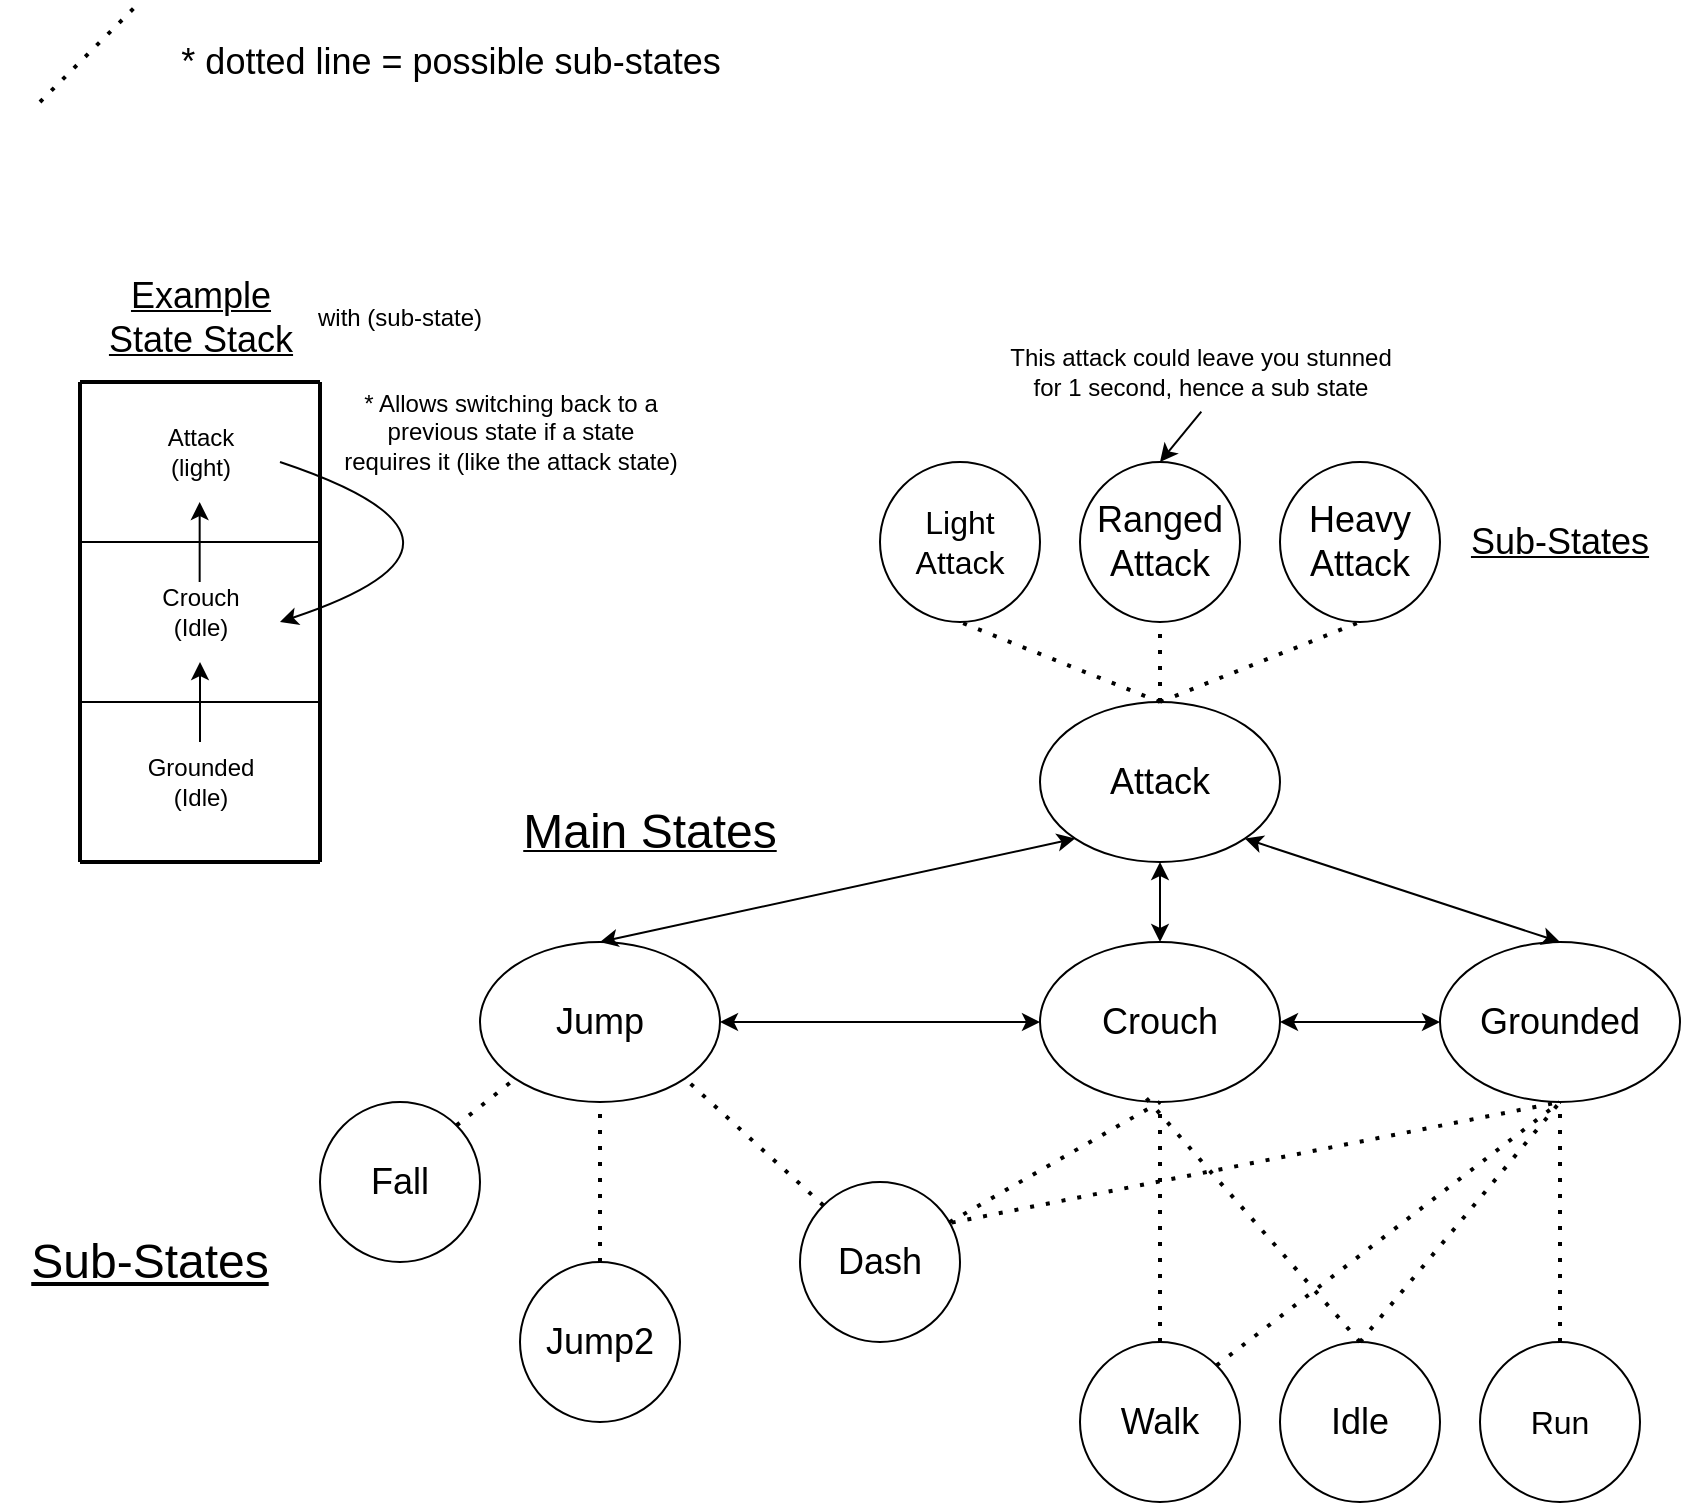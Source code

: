 <mxfile version="22.1.19" type="github">
  <diagram name="Page-1" id="HyB89YEGMgdqJpWn22gh">
    <mxGraphModel dx="1195" dy="662" grid="1" gridSize="10" guides="1" tooltips="1" connect="1" arrows="1" fold="1" page="1" pageScale="1" pageWidth="850" pageHeight="1100" math="0" shadow="0">
      <root>
        <mxCell id="0" />
        <mxCell id="1" parent="0" />
        <mxCell id="dvCwRdVUFwLJAt1pq-4H-1" value="&lt;font style=&quot;font-size: 18px;&quot;&gt;Grounded&lt;/font&gt;" style="ellipse;whiteSpace=wrap;html=1;" parent="1" vertex="1">
          <mxGeometry x="720" y="480" width="120" height="80" as="geometry" />
        </mxCell>
        <mxCell id="dvCwRdVUFwLJAt1pq-4H-2" value="&lt;font style=&quot;font-size: 18px;&quot;&gt;Idle&lt;/font&gt;" style="ellipse;whiteSpace=wrap;html=1;" parent="1" vertex="1">
          <mxGeometry x="640" y="680" width="80" height="80" as="geometry" />
        </mxCell>
        <mxCell id="dvCwRdVUFwLJAt1pq-4H-3" value="&lt;font style=&quot;font-size: 18px;&quot;&gt;Walk&lt;/font&gt;" style="ellipse;whiteSpace=wrap;html=1;" parent="1" vertex="1">
          <mxGeometry x="540" y="680" width="80" height="80" as="geometry" />
        </mxCell>
        <mxCell id="dvCwRdVUFwLJAt1pq-4H-4" value="&lt;font size=&quot;3&quot;&gt;Run&lt;/font&gt;" style="ellipse;whiteSpace=wrap;html=1;" parent="1" vertex="1">
          <mxGeometry x="740" y="680" width="80" height="80" as="geometry" />
        </mxCell>
        <mxCell id="dvCwRdVUFwLJAt1pq-4H-5" value="" style="endArrow=none;dashed=1;html=1;dashPattern=1 3;strokeWidth=2;rounded=0;exitX=1;exitY=0;exitDx=0;exitDy=0;entryX=0.5;entryY=1;entryDx=0;entryDy=0;" parent="1" source="dvCwRdVUFwLJAt1pq-4H-3" target="dvCwRdVUFwLJAt1pq-4H-1" edge="1">
          <mxGeometry width="50" height="50" relative="1" as="geometry">
            <mxPoint x="630" y="600" as="sourcePoint" />
            <mxPoint x="630" y="560" as="targetPoint" />
          </mxGeometry>
        </mxCell>
        <mxCell id="dvCwRdVUFwLJAt1pq-4H-6" value="" style="endArrow=none;dashed=1;html=1;dashPattern=1 3;strokeWidth=2;rounded=0;exitX=0.5;exitY=0;exitDx=0;exitDy=0;entryX=0.5;entryY=1;entryDx=0;entryDy=0;" parent="1" source="dvCwRdVUFwLJAt1pq-4H-2" target="dvCwRdVUFwLJAt1pq-4H-1" edge="1">
          <mxGeometry width="50" height="50" relative="1" as="geometry">
            <mxPoint x="638" y="622" as="sourcePoint" />
            <mxPoint x="688" y="558" as="targetPoint" />
          </mxGeometry>
        </mxCell>
        <mxCell id="dvCwRdVUFwLJAt1pq-4H-7" value="" style="endArrow=none;dashed=1;html=1;dashPattern=1 3;strokeWidth=2;rounded=0;exitX=0.5;exitY=0;exitDx=0;exitDy=0;entryX=0.5;entryY=1;entryDx=0;entryDy=0;" parent="1" source="dvCwRdVUFwLJAt1pq-4H-4" target="dvCwRdVUFwLJAt1pq-4H-1" edge="1">
          <mxGeometry width="50" height="50" relative="1" as="geometry">
            <mxPoint x="648" y="632" as="sourcePoint" />
            <mxPoint x="698" y="568" as="targetPoint" />
          </mxGeometry>
        </mxCell>
        <mxCell id="dvCwRdVUFwLJAt1pq-4H-8" value="&lt;font style=&quot;font-size: 18px;&quot;&gt;Crouch&lt;/font&gt;" style="ellipse;whiteSpace=wrap;html=1;" parent="1" vertex="1">
          <mxGeometry x="520" y="480" width="120" height="80" as="geometry" />
        </mxCell>
        <mxCell id="dvCwRdVUFwLJAt1pq-4H-10" value="" style="endArrow=none;dashed=1;html=1;dashPattern=1 3;strokeWidth=2;rounded=0;exitX=0.5;exitY=0;exitDx=0;exitDy=0;entryX=0.442;entryY=0.975;entryDx=0;entryDy=0;entryPerimeter=0;" parent="1" source="dvCwRdVUFwLJAt1pq-4H-2" target="dvCwRdVUFwLJAt1pq-4H-8" edge="1">
          <mxGeometry width="50" height="50" relative="1" as="geometry">
            <mxPoint x="810" y="650" as="sourcePoint" />
            <mxPoint x="790" y="570" as="targetPoint" />
          </mxGeometry>
        </mxCell>
        <mxCell id="dvCwRdVUFwLJAt1pq-4H-11" value="" style="endArrow=none;dashed=1;html=1;dashPattern=1 3;strokeWidth=2;rounded=0;exitX=0.5;exitY=0;exitDx=0;exitDy=0;" parent="1" source="dvCwRdVUFwLJAt1pq-4H-3" edge="1">
          <mxGeometry width="50" height="50" relative="1" as="geometry">
            <mxPoint x="782" y="662" as="sourcePoint" />
            <mxPoint x="580" y="560" as="targetPoint" />
          </mxGeometry>
        </mxCell>
        <mxCell id="dvCwRdVUFwLJAt1pq-4H-12" value="" style="endArrow=classic;startArrow=classic;html=1;rounded=0;entryX=0;entryY=0.5;entryDx=0;entryDy=0;" parent="1" source="dvCwRdVUFwLJAt1pq-4H-8" target="dvCwRdVUFwLJAt1pq-4H-1" edge="1">
          <mxGeometry width="50" height="50" relative="1" as="geometry">
            <mxPoint x="640" y="570" as="sourcePoint" />
            <mxPoint x="710.711" y="520" as="targetPoint" />
          </mxGeometry>
        </mxCell>
        <mxCell id="dvCwRdVUFwLJAt1pq-4H-13" value="" style="endArrow=none;dashed=1;html=1;dashPattern=1 3;strokeWidth=2;rounded=0;" parent="1" edge="1">
          <mxGeometry width="50" height="50" relative="1" as="geometry">
            <mxPoint x="20" y="60" as="sourcePoint" />
            <mxPoint x="70" y="10" as="targetPoint" />
          </mxGeometry>
        </mxCell>
        <mxCell id="dvCwRdVUFwLJAt1pq-4H-14" value="&lt;font style=&quot;font-size: 18px;&quot;&gt;* dotted line = possible sub-states&lt;/font&gt;" style="text;html=1;align=center;verticalAlign=middle;resizable=0;points=[];autosize=1;strokeColor=none;fillColor=none;" parent="1" vertex="1">
          <mxGeometry x="80" y="20" width="290" height="40" as="geometry" />
        </mxCell>
        <mxCell id="dvCwRdVUFwLJAt1pq-4H-15" value="&lt;font style=&quot;font-size: 18px;&quot;&gt;Jump&lt;/font&gt;" style="ellipse;whiteSpace=wrap;html=1;" parent="1" vertex="1">
          <mxGeometry x="240" y="480" width="120" height="80" as="geometry" />
        </mxCell>
        <mxCell id="dvCwRdVUFwLJAt1pq-4H-16" value="" style="endArrow=classic;startArrow=classic;html=1;rounded=0;exitX=1;exitY=0.5;exitDx=0;exitDy=0;entryX=0;entryY=0.5;entryDx=0;entryDy=0;" parent="1" source="dvCwRdVUFwLJAt1pq-4H-15" target="dvCwRdVUFwLJAt1pq-4H-8" edge="1">
          <mxGeometry width="50" height="50" relative="1" as="geometry">
            <mxPoint x="420" y="550" as="sourcePoint" />
            <mxPoint x="470" y="500" as="targetPoint" />
          </mxGeometry>
        </mxCell>
        <mxCell id="dvCwRdVUFwLJAt1pq-4H-18" value="&lt;font style=&quot;font-size: 18px;&quot;&gt;Fall&lt;/font&gt;" style="ellipse;whiteSpace=wrap;html=1;" parent="1" vertex="1">
          <mxGeometry x="160" y="560" width="80" height="80" as="geometry" />
        </mxCell>
        <mxCell id="dvCwRdVUFwLJAt1pq-4H-19" value="&lt;font style=&quot;font-size: 18px;&quot;&gt;Dash&lt;/font&gt;" style="ellipse;whiteSpace=wrap;html=1;" parent="1" vertex="1">
          <mxGeometry x="400" y="600" width="80" height="80" as="geometry" />
        </mxCell>
        <mxCell id="dvCwRdVUFwLJAt1pq-4H-20" value="&lt;font style=&quot;font-size: 18px;&quot;&gt;Jump2&lt;/font&gt;" style="ellipse;whiteSpace=wrap;html=1;" parent="1" vertex="1">
          <mxGeometry x="260" y="640" width="80" height="80" as="geometry" />
        </mxCell>
        <mxCell id="dvCwRdVUFwLJAt1pq-4H-21" value="" style="endArrow=none;dashed=1;html=1;dashPattern=1 3;strokeWidth=2;rounded=0;exitX=1;exitY=0;exitDx=0;exitDy=0;entryX=0;entryY=1;entryDx=0;entryDy=0;" parent="1" source="dvCwRdVUFwLJAt1pq-4H-18" target="dvCwRdVUFwLJAt1pq-4H-15" edge="1">
          <mxGeometry width="50" height="50" relative="1" as="geometry">
            <mxPoint x="220" y="660" as="sourcePoint" />
            <mxPoint x="240" y="580" as="targetPoint" />
          </mxGeometry>
        </mxCell>
        <mxCell id="dvCwRdVUFwLJAt1pq-4H-22" value="" style="endArrow=none;dashed=1;html=1;dashPattern=1 3;strokeWidth=2;rounded=0;exitX=0.5;exitY=0;exitDx=0;exitDy=0;entryX=0.5;entryY=1;entryDx=0;entryDy=0;" parent="1" source="dvCwRdVUFwLJAt1pq-4H-20" target="dvCwRdVUFwLJAt1pq-4H-15" edge="1">
          <mxGeometry width="50" height="50" relative="1" as="geometry">
            <mxPoint x="198" y="622" as="sourcePoint" />
            <mxPoint x="248" y="568" as="targetPoint" />
            <Array as="points" />
          </mxGeometry>
        </mxCell>
        <mxCell id="dvCwRdVUFwLJAt1pq-4H-23" value="" style="endArrow=none;dashed=1;html=1;dashPattern=1 3;strokeWidth=2;rounded=0;exitX=0;exitY=0;exitDx=0;exitDy=0;entryX=1;entryY=1;entryDx=0;entryDy=0;" parent="1" source="dvCwRdVUFwLJAt1pq-4H-19" target="dvCwRdVUFwLJAt1pq-4H-15" edge="1">
          <mxGeometry width="50" height="50" relative="1" as="geometry">
            <mxPoint x="382" y="622" as="sourcePoint" />
            <mxPoint x="332" y="568" as="targetPoint" />
            <Array as="points" />
          </mxGeometry>
        </mxCell>
        <mxCell id="dvCwRdVUFwLJAt1pq-4H-24" value="&lt;font style=&quot;font-size: 18px;&quot;&gt;Attack&lt;/font&gt;" style="ellipse;whiteSpace=wrap;html=1;" parent="1" vertex="1">
          <mxGeometry x="520" y="360" width="120" height="80" as="geometry" />
        </mxCell>
        <mxCell id="dvCwRdVUFwLJAt1pq-4H-25" value="" style="endArrow=classic;startArrow=classic;html=1;rounded=0;exitX=0;exitY=1;exitDx=0;exitDy=0;entryX=0.5;entryY=0;entryDx=0;entryDy=0;" parent="1" source="dvCwRdVUFwLJAt1pq-4H-24" target="dvCwRdVUFwLJAt1pq-4H-15" edge="1">
          <mxGeometry width="50" height="50" relative="1" as="geometry">
            <mxPoint x="215" y="430" as="sourcePoint" />
            <mxPoint x="395" y="420" as="targetPoint" />
          </mxGeometry>
        </mxCell>
        <mxCell id="dvCwRdVUFwLJAt1pq-4H-26" value="" style="endArrow=classic;startArrow=classic;html=1;rounded=0;exitX=0.5;exitY=1;exitDx=0;exitDy=0;entryX=0.5;entryY=0;entryDx=0;entryDy=0;" parent="1" source="dvCwRdVUFwLJAt1pq-4H-24" target="dvCwRdVUFwLJAt1pq-4H-8" edge="1">
          <mxGeometry width="50" height="50" relative="1" as="geometry">
            <mxPoint x="350" y="540" as="sourcePoint" />
            <mxPoint x="530" y="530" as="targetPoint" />
          </mxGeometry>
        </mxCell>
        <mxCell id="dvCwRdVUFwLJAt1pq-4H-27" value="" style="endArrow=classic;startArrow=classic;html=1;rounded=0;exitX=1;exitY=1;exitDx=0;exitDy=0;entryX=0.5;entryY=0;entryDx=0;entryDy=0;" parent="1" source="dvCwRdVUFwLJAt1pq-4H-24" target="dvCwRdVUFwLJAt1pq-4H-1" edge="1">
          <mxGeometry width="50" height="50" relative="1" as="geometry">
            <mxPoint x="470" y="290" as="sourcePoint" />
            <mxPoint x="590" y="490" as="targetPoint" />
          </mxGeometry>
        </mxCell>
        <mxCell id="dvCwRdVUFwLJAt1pq-4H-31" value="&lt;font style=&quot;font-size: 18px;&quot;&gt;Heavy&lt;br&gt;Attack&lt;/font&gt;" style="ellipse;whiteSpace=wrap;html=1;" parent="1" vertex="1">
          <mxGeometry x="640" y="240" width="80" height="80" as="geometry" />
        </mxCell>
        <mxCell id="dvCwRdVUFwLJAt1pq-4H-34" value="&lt;font size=&quot;3&quot;&gt;Light&lt;br&gt;Attack&lt;br&gt;&lt;/font&gt;" style="ellipse;whiteSpace=wrap;html=1;" parent="1" vertex="1">
          <mxGeometry x="440" y="240" width="80" height="80" as="geometry" />
        </mxCell>
        <mxCell id="dvCwRdVUFwLJAt1pq-4H-40" value="" style="endArrow=none;dashed=1;html=1;dashPattern=1 3;strokeWidth=2;rounded=0;exitX=0.5;exitY=0;exitDx=0;exitDy=0;entryX=0.5;entryY=1;entryDx=0;entryDy=0;" parent="1" target="dvCwRdVUFwLJAt1pq-4H-31" edge="1">
          <mxGeometry width="50" height="50" relative="1" as="geometry">
            <mxPoint x="580" y="360" as="sourcePoint" />
            <mxPoint x="520" y="300" as="targetPoint" />
          </mxGeometry>
        </mxCell>
        <mxCell id="dvCwRdVUFwLJAt1pq-4H-44" value="" style="endArrow=none;dashed=1;html=1;dashPattern=1 3;strokeWidth=2;rounded=0;entryX=0.5;entryY=1;entryDx=0;entryDy=0;" parent="1" edge="1" target="dvCwRdVUFwLJAt1pq-4H-34">
          <mxGeometry width="50" height="50" relative="1" as="geometry">
            <mxPoint x="580" y="360" as="sourcePoint" />
            <mxPoint x="520" y="280" as="targetPoint" />
          </mxGeometry>
        </mxCell>
        <mxCell id="dvCwRdVUFwLJAt1pq-4H-46" value="&lt;u&gt;&lt;font style=&quot;font-size: 24px;&quot;&gt;Main States&lt;br&gt;&lt;/font&gt;&lt;/u&gt;" style="text;html=1;strokeColor=none;fillColor=none;align=center;verticalAlign=middle;whiteSpace=wrap;rounded=0;" parent="1" vertex="1">
          <mxGeometry x="240" y="410" width="170" height="30" as="geometry" />
        </mxCell>
        <mxCell id="dvCwRdVUFwLJAt1pq-4H-47" value="&lt;font style=&quot;font-size: 24px;&quot;&gt;&lt;u&gt;Sub-States&lt;/u&gt;&lt;/font&gt;" style="text;html=1;strokeColor=none;fillColor=none;align=center;verticalAlign=middle;whiteSpace=wrap;rounded=0;" parent="1" vertex="1">
          <mxGeometry y="622.5" width="150" height="35" as="geometry" />
        </mxCell>
        <mxCell id="dvCwRdVUFwLJAt1pq-4H-49" value="&lt;font style=&quot;font-size: 18px;&quot;&gt;&lt;u&gt;Sub-States&lt;/u&gt;&lt;/font&gt;" style="text;html=1;strokeColor=none;fillColor=none;align=center;verticalAlign=middle;whiteSpace=wrap;rounded=0;" parent="1" vertex="1">
          <mxGeometry x="720" y="262.5" width="120" height="35" as="geometry" />
        </mxCell>
        <mxCell id="dvCwRdVUFwLJAt1pq-4H-53" value="" style="endArrow=none;dashed=1;html=1;dashPattern=1 3;strokeWidth=2;rounded=0;entryX=0.5;entryY=1;entryDx=0;entryDy=0;" parent="1" source="dvCwRdVUFwLJAt1pq-4H-19" target="dvCwRdVUFwLJAt1pq-4H-8" edge="1">
          <mxGeometry width="50" height="50" relative="1" as="geometry">
            <mxPoint x="570" y="690" as="sourcePoint" />
            <mxPoint x="590" y="570" as="targetPoint" />
          </mxGeometry>
        </mxCell>
        <mxCell id="dvCwRdVUFwLJAt1pq-4H-54" value="" style="endArrow=none;dashed=1;html=1;dashPattern=1 3;strokeWidth=2;rounded=0;exitX=0.948;exitY=0.254;exitDx=0;exitDy=0;entryX=0.5;entryY=1;entryDx=0;entryDy=0;exitPerimeter=0;" parent="1" source="dvCwRdVUFwLJAt1pq-4H-19" target="dvCwRdVUFwLJAt1pq-4H-1" edge="1">
          <mxGeometry width="50" height="50" relative="1" as="geometry">
            <mxPoint x="478" y="622" as="sourcePoint" />
            <mxPoint x="780" y="560" as="targetPoint" />
          </mxGeometry>
        </mxCell>
        <mxCell id="zVjeA3QN7Vq7NyugFrP3-2" value="This attack could leave you stunned&lt;br&gt; for 1 second, hence a sub state" style="text;html=1;align=center;verticalAlign=middle;resizable=0;points=[];autosize=1;strokeColor=none;fillColor=none;" vertex="1" parent="1">
          <mxGeometry x="490" y="175" width="220" height="40" as="geometry" />
        </mxCell>
        <mxCell id="zVjeA3QN7Vq7NyugFrP3-4" value="" style="endArrow=none;html=1;rounded=0;strokeWidth=2;" edge="1" parent="1">
          <mxGeometry width="50" height="50" relative="1" as="geometry">
            <mxPoint x="40" y="440" as="sourcePoint" />
            <mxPoint x="40" y="200" as="targetPoint" />
          </mxGeometry>
        </mxCell>
        <mxCell id="zVjeA3QN7Vq7NyugFrP3-5" value="" style="endArrow=none;html=1;rounded=0;fontStyle=0;strokeWidth=2;" edge="1" parent="1">
          <mxGeometry width="50" height="50" relative="1" as="geometry">
            <mxPoint x="40" y="440" as="sourcePoint" />
            <mxPoint x="160" y="440" as="targetPoint" />
          </mxGeometry>
        </mxCell>
        <mxCell id="zVjeA3QN7Vq7NyugFrP3-6" value="" style="endArrow=none;html=1;rounded=0;strokeWidth=2;" edge="1" parent="1">
          <mxGeometry width="50" height="50" relative="1" as="geometry">
            <mxPoint x="160" y="440" as="sourcePoint" />
            <mxPoint x="160" y="200" as="targetPoint" />
          </mxGeometry>
        </mxCell>
        <mxCell id="zVjeA3QN7Vq7NyugFrP3-7" value="" style="endArrow=none;html=1;rounded=0;" edge="1" parent="1">
          <mxGeometry width="50" height="50" relative="1" as="geometry">
            <mxPoint x="40" y="360" as="sourcePoint" />
            <mxPoint x="160" y="360" as="targetPoint" />
          </mxGeometry>
        </mxCell>
        <mxCell id="zVjeA3QN7Vq7NyugFrP3-8" value="" style="endArrow=none;html=1;rounded=0;" edge="1" parent="1">
          <mxGeometry width="50" height="50" relative="1" as="geometry">
            <mxPoint x="40" y="280" as="sourcePoint" />
            <mxPoint x="160" y="280" as="targetPoint" />
          </mxGeometry>
        </mxCell>
        <mxCell id="zVjeA3QN7Vq7NyugFrP3-9" value="&lt;u&gt;&lt;font style=&quot;font-size: 18px;&quot;&gt;Example&lt;br&gt;State Stack&lt;/font&gt;&lt;/u&gt;" style="text;html=1;align=center;verticalAlign=middle;resizable=0;points=[];autosize=1;strokeColor=none;fillColor=none;" vertex="1" parent="1">
          <mxGeometry x="40" y="137.5" width="120" height="60" as="geometry" />
        </mxCell>
        <mxCell id="zVjeA3QN7Vq7NyugFrP3-10" value="" style="endArrow=none;html=1;rounded=0;strokeWidth=2;" edge="1" parent="1">
          <mxGeometry width="50" height="50" relative="1" as="geometry">
            <mxPoint x="160" y="200" as="sourcePoint" />
            <mxPoint x="40" y="200" as="targetPoint" />
          </mxGeometry>
        </mxCell>
        <mxCell id="zVjeA3QN7Vq7NyugFrP3-11" value="" style="endArrow=classic;html=1;rounded=0;" edge="1" parent="1">
          <mxGeometry width="50" height="50" relative="1" as="geometry">
            <mxPoint x="100" y="380" as="sourcePoint" />
            <mxPoint x="100" y="340" as="targetPoint" />
          </mxGeometry>
        </mxCell>
        <mxCell id="zVjeA3QN7Vq7NyugFrP3-12" value="" style="endArrow=classic;html=1;rounded=0;" edge="1" parent="1">
          <mxGeometry width="50" height="50" relative="1" as="geometry">
            <mxPoint x="99.83" y="300" as="sourcePoint" />
            <mxPoint x="99.83" y="260" as="targetPoint" />
          </mxGeometry>
        </mxCell>
        <mxCell id="zVjeA3QN7Vq7NyugFrP3-13" value="Grounded&lt;br&gt;(Idle)" style="text;html=1;align=center;verticalAlign=middle;resizable=0;points=[];autosize=1;strokeColor=none;fillColor=none;" vertex="1" parent="1">
          <mxGeometry x="60" y="380" width="80" height="40" as="geometry" />
        </mxCell>
        <mxCell id="zVjeA3QN7Vq7NyugFrP3-14" value="Crouch&lt;br&gt;(Idle)" style="text;html=1;align=center;verticalAlign=middle;resizable=0;points=[];autosize=1;strokeColor=none;fillColor=none;" vertex="1" parent="1">
          <mxGeometry x="70" y="295" width="60" height="40" as="geometry" />
        </mxCell>
        <mxCell id="zVjeA3QN7Vq7NyugFrP3-16" value="Attack&lt;br&gt;(light)" style="text;html=1;align=center;verticalAlign=middle;resizable=0;points=[];autosize=1;strokeColor=none;fillColor=none;" vertex="1" parent="1">
          <mxGeometry x="70" y="215" width="60" height="40" as="geometry" />
        </mxCell>
        <mxCell id="zVjeA3QN7Vq7NyugFrP3-18" value="" style="curved=1;endArrow=classic;html=1;rounded=0;" edge="1" parent="1">
          <mxGeometry width="50" height="50" relative="1" as="geometry">
            <mxPoint x="140" y="240" as="sourcePoint" />
            <mxPoint x="140" y="320" as="targetPoint" />
            <Array as="points">
              <mxPoint x="260" y="280" />
            </Array>
          </mxGeometry>
        </mxCell>
        <mxCell id="zVjeA3QN7Vq7NyugFrP3-19" value="&lt;font style=&quot;font-size: 12px;&quot;&gt;* Allows switching back to a &lt;br&gt;previous state if a state &lt;br&gt;requires it (like the attack state)&lt;br&gt;&lt;/font&gt;" style="text;html=1;align=center;verticalAlign=middle;resizable=0;points=[];autosize=1;strokeColor=none;fillColor=none;" vertex="1" parent="1">
          <mxGeometry x="160" y="195" width="190" height="60" as="geometry" />
        </mxCell>
        <mxCell id="zVjeA3QN7Vq7NyugFrP3-21" value="with (sub-state)" style="text;html=1;strokeColor=none;fillColor=none;align=center;verticalAlign=middle;whiteSpace=wrap;rounded=0;" vertex="1" parent="1">
          <mxGeometry x="150" y="152.5" width="100" height="30" as="geometry" />
        </mxCell>
        <mxCell id="zVjeA3QN7Vq7NyugFrP3-22" value="&lt;font style=&quot;font-size: 18px;&quot;&gt;Ranged&lt;br&gt;Attack&lt;/font&gt;" style="ellipse;whiteSpace=wrap;html=1;" vertex="1" parent="1">
          <mxGeometry x="540" y="240" width="80" height="80" as="geometry" />
        </mxCell>
        <mxCell id="zVjeA3QN7Vq7NyugFrP3-23" value="" style="endArrow=none;dashed=1;html=1;dashPattern=1 3;strokeWidth=2;rounded=0;exitX=0.5;exitY=0;exitDx=0;exitDy=0;entryX=0.5;entryY=1;entryDx=0;entryDy=0;" edge="1" parent="1" source="dvCwRdVUFwLJAt1pq-4H-24" target="zVjeA3QN7Vq7NyugFrP3-22">
          <mxGeometry width="50" height="50" relative="1" as="geometry">
            <mxPoint x="590" y="370" as="sourcePoint" />
            <mxPoint x="650" y="330" as="targetPoint" />
          </mxGeometry>
        </mxCell>
        <mxCell id="zVjeA3QN7Vq7NyugFrP3-25" value="" style="endArrow=classic;html=1;rounded=0;exitX=0.503;exitY=0.994;exitDx=0;exitDy=0;exitPerimeter=0;entryX=0.5;entryY=0;entryDx=0;entryDy=0;" edge="1" parent="1" source="zVjeA3QN7Vq7NyugFrP3-2" target="zVjeA3QN7Vq7NyugFrP3-22">
          <mxGeometry width="50" height="50" relative="1" as="geometry">
            <mxPoint x="280" y="350" as="sourcePoint" />
            <mxPoint x="330" y="300" as="targetPoint" />
          </mxGeometry>
        </mxCell>
      </root>
    </mxGraphModel>
  </diagram>
</mxfile>
